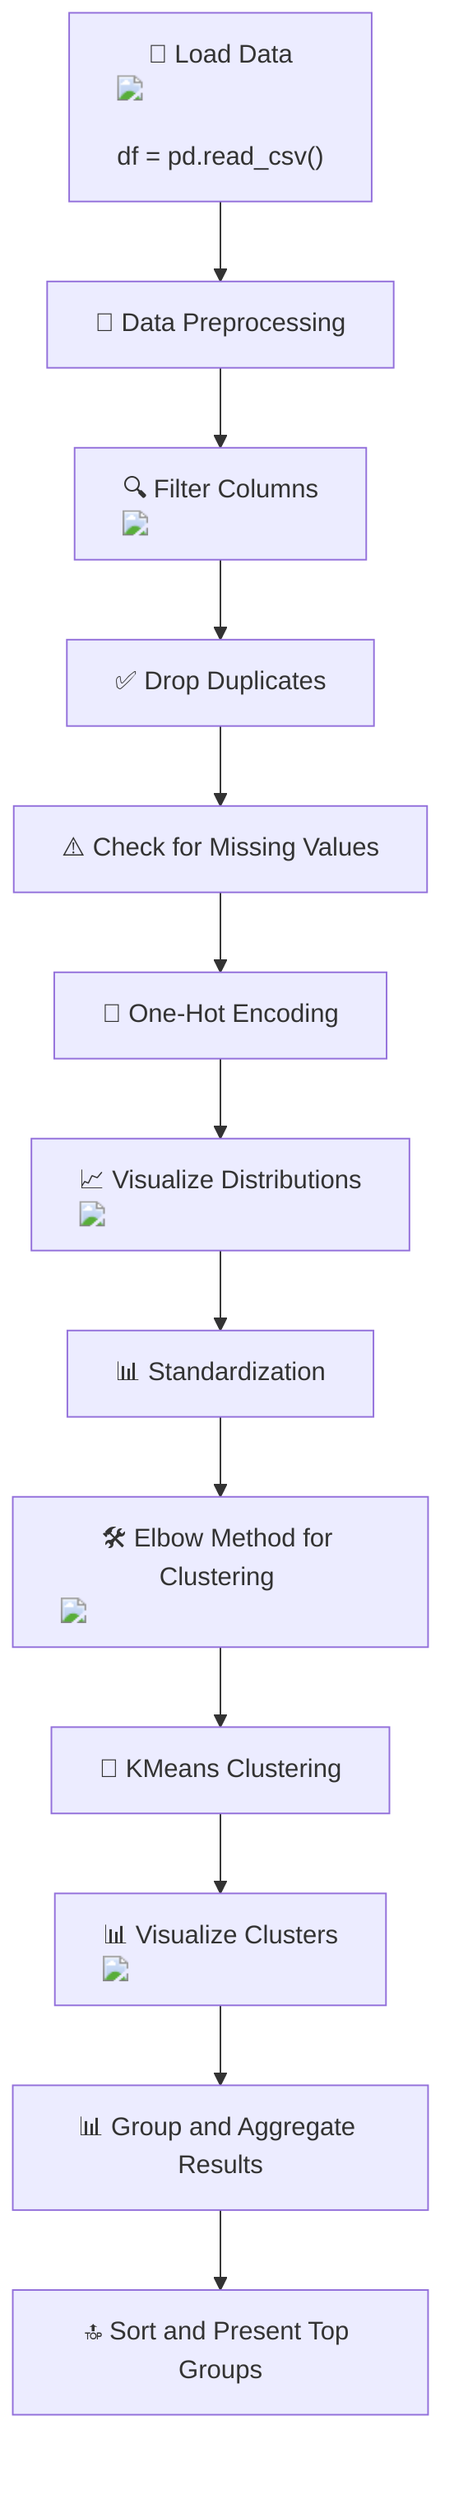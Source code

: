 flowchart TD
    A["📂 Load Data <img src='file.svg'/> <br/> df = pd.read_csv()"] --> B["🚿 Data Preprocessing"]
    B --> C["🔍 Filter Columns <img src='column_split.svg'/>"]
    C --> D["✅ Drop Duplicates"]
    D --> E["⚠️ Check for Missing Values"]
    E --> F["🧪 One-Hot Encoding"]
    F --> G["📈 Visualize Distributions <img src='hist_template.svg'/>"]
    G --> H["📊 Standardization"]
    H --> I["🛠️ Elbow Method for Clustering <img src='barplot_template.svg'/>"]
    I --> J["🤖 KMeans Clustering"]
    J --> K["📊 Visualize Clusters <img src='scatter_plot_template.svg'/>"]
    K --> L["📊 Group and Aggregate Results"]
    L --> M["🔝 Sort and Present Top Groups"]